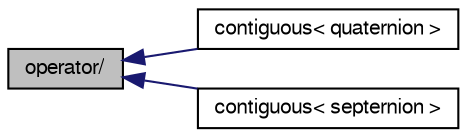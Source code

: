 digraph "operator/"
{
  bgcolor="transparent";
  edge [fontname="FreeSans",fontsize="10",labelfontname="FreeSans",labelfontsize="10"];
  node [fontname="FreeSans",fontsize="10",shape=record];
  rankdir="LR";
  Node30821 [label="operator/",height=0.2,width=0.4,color="black", fillcolor="grey75", style="filled", fontcolor="black"];
  Node30821 -> Node30822 [dir="back",color="midnightblue",fontsize="10",style="solid",fontname="FreeSans"];
  Node30822 [label="contiguous\< quaternion \>",height=0.2,width=0.4,color="black",URL="$a21124.html#a3eec73f3778b018e92f7190be4a6eb92",tooltip="Data associated with quaternion type are contiguous. "];
  Node30821 -> Node30823 [dir="back",color="midnightblue",fontsize="10",style="solid",fontname="FreeSans"];
  Node30823 [label="contiguous\< septernion \>",height=0.2,width=0.4,color="black",URL="$a21124.html#af4b73ee820f019d5f7359f07d1cf2d6b",tooltip="Data associated with septernion type are contiguous. "];
}

